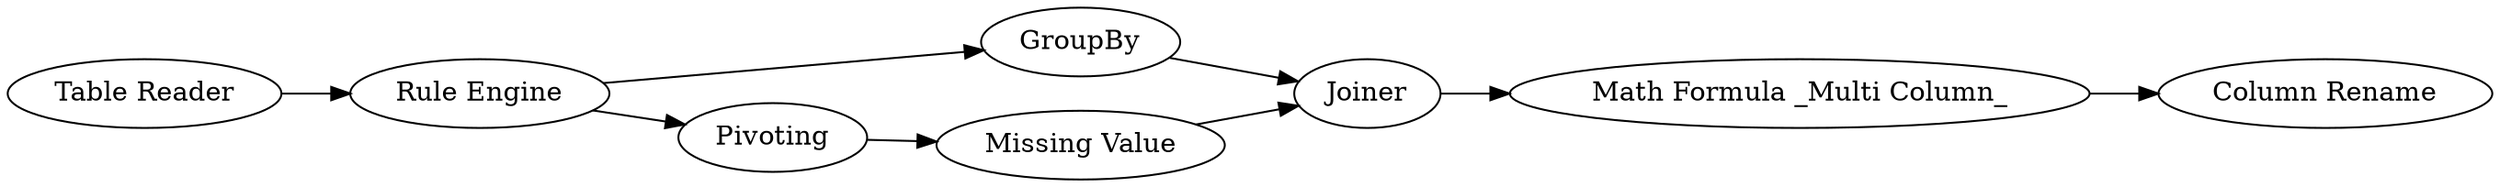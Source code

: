 digraph {
	1 [label="Table Reader"]
	2 [label="Rule Engine"]
	4 [label=GroupBy]
	7 [label=Pivoting]
	8 [label="Missing Value"]
	9 [label="Math Formula _Multi Column_"]
	10 [label=Joiner]
	11 [label="Column Rename"]
	1 -> 2
	2 -> 7
	2 -> 4
	4 -> 10
	7 -> 8
	8 -> 10
	9 -> 11
	10 -> 9
	rankdir=LR
}
